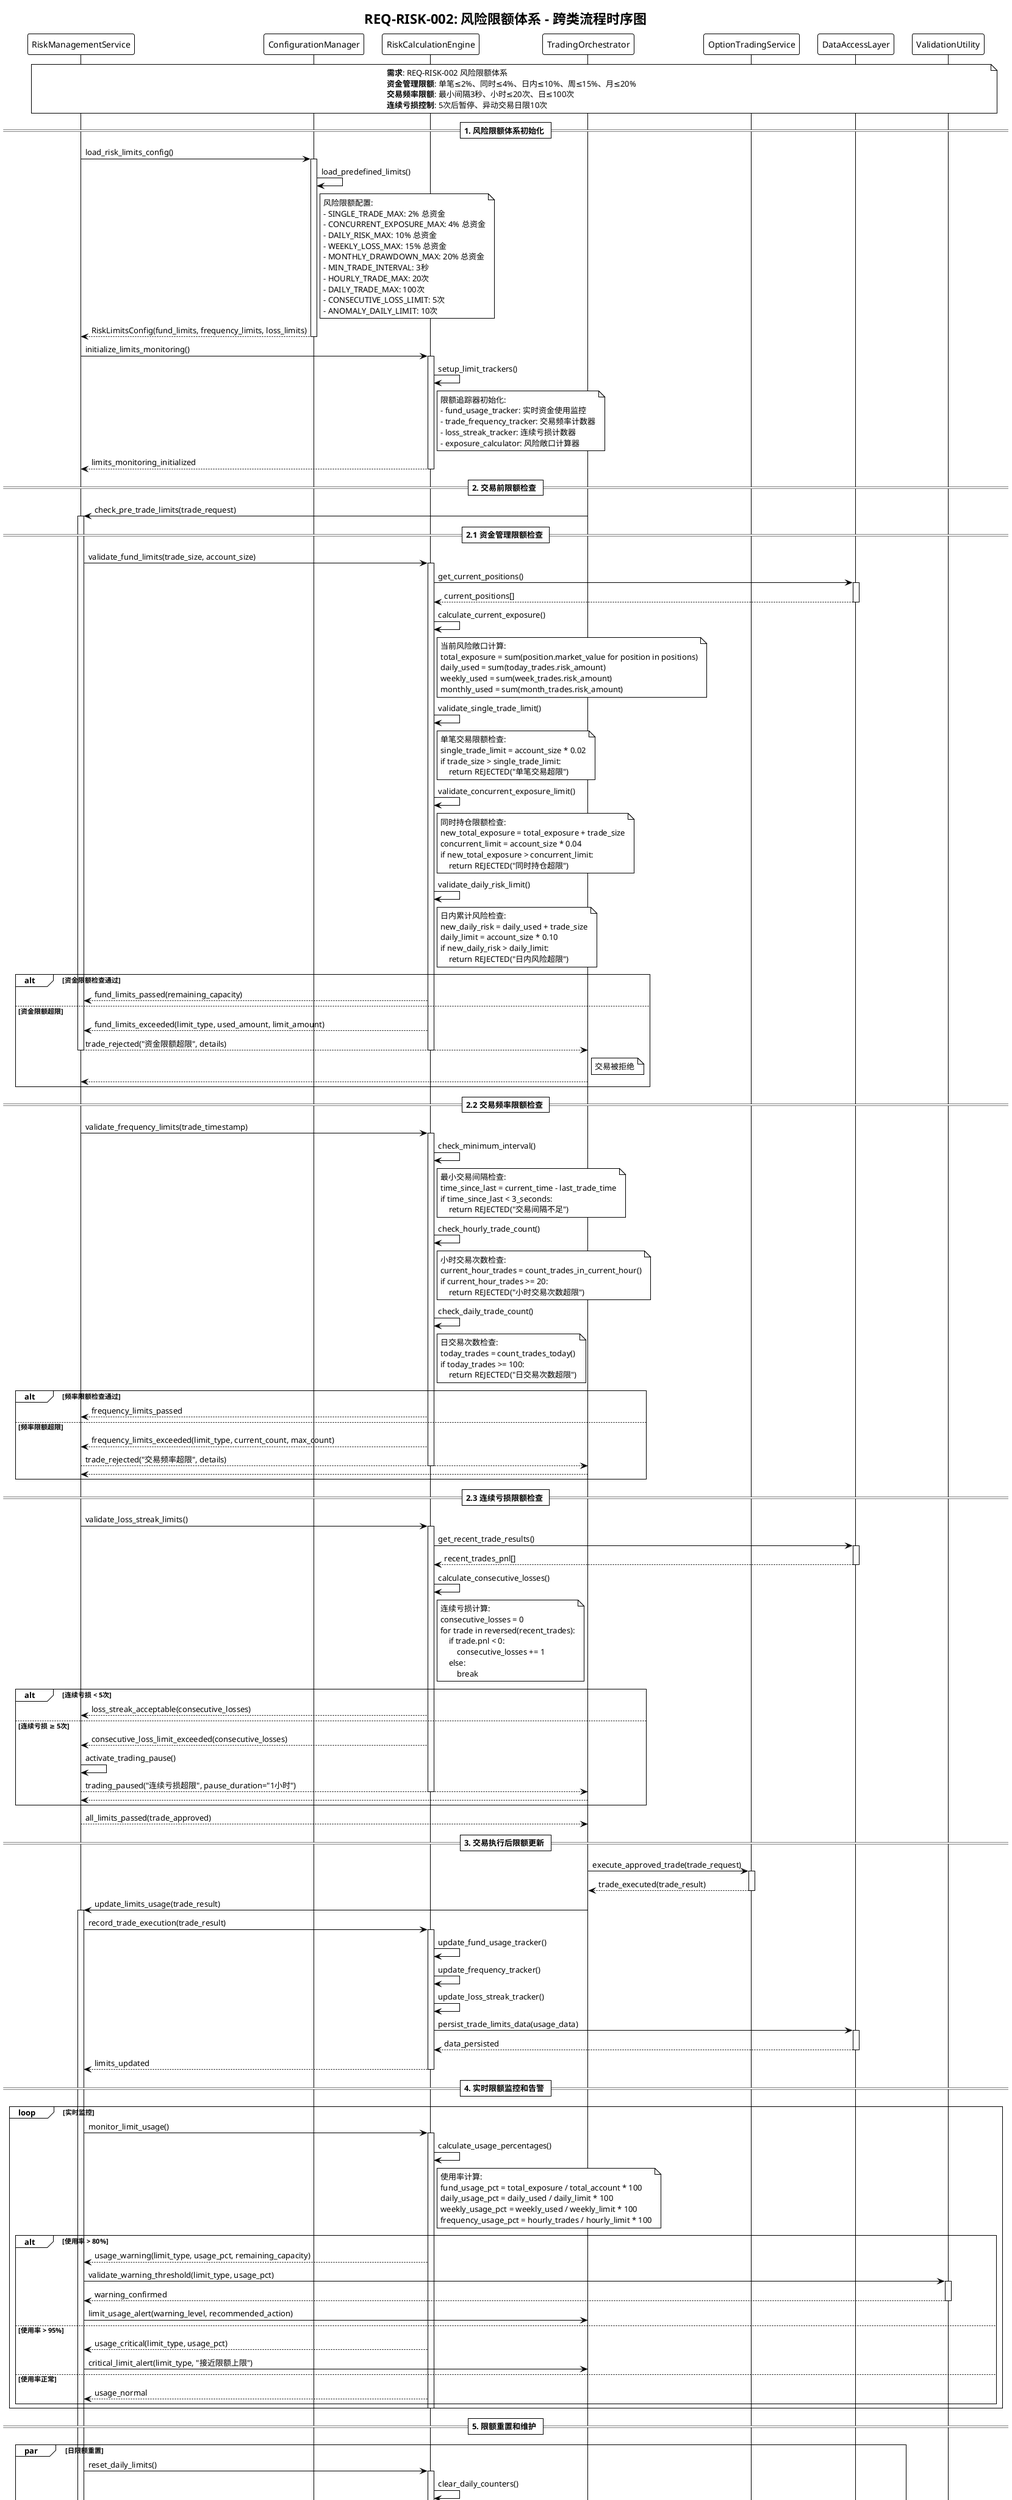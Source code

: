 @startuml REQ-RISK-002 风险限额体系流程时序图
!theme plain

title REQ-RISK-002: 风险限额体系 - 跨类流程时序图

participant "RiskManagementService" as RMS
participant "ConfigurationManager" as CM
participant "RiskCalculationEngine" as RCE
participant "TradingOrchestrator" as TO
participant "OptionTradingService" as OTS
participant "DataAccessLayer" as DAL
participant "ValidationUtility" as VU

note over RMS, VU
  **需求**: REQ-RISK-002 风险限额体系
  **资金管理限额**: 单笔≤2%、同时≤4%、日内≤10%、周≤15%、月≤20%
  **交易频率限额**: 最小间隔3秒、小时≤20次、日≤100次
  **连续亏损控制**: 5次后暂停、异动交易日限10次
end note

== 1. 风险限额体系初始化 ==

RMS -> CM: load_risk_limits_config()
activate CM

CM -> CM: load_predefined_limits()
note right CM
  风险限额配置:
  - SINGLE_TRADE_MAX: 2% 总资金
  - CONCURRENT_EXPOSURE_MAX: 4% 总资金
  - DAILY_RISK_MAX: 10% 总资金
  - WEEKLY_LOSS_MAX: 15% 总资金
  - MONTHLY_DRAWDOWN_MAX: 20% 总资金
  - MIN_TRADE_INTERVAL: 3秒
  - HOURLY_TRADE_MAX: 20次
  - DAILY_TRADE_MAX: 100次
  - CONSECUTIVE_LOSS_LIMIT: 5次
  - ANOMALY_DAILY_LIMIT: 10次
end note

CM --> RMS: RiskLimitsConfig(fund_limits, frequency_limits, loss_limits)
deactivate CM

RMS -> RCE: initialize_limits_monitoring()
activate RCE

RCE -> RCE: setup_limit_trackers()
note right RCE
  限额追踪器初始化:
  - fund_usage_tracker: 实时资金使用监控
  - trade_frequency_tracker: 交易频率计数器
  - loss_streak_tracker: 连续亏损计数器
  - exposure_calculator: 风险敞口计算器
end note

RCE --> RMS: limits_monitoring_initialized
deactivate RCE

== 2. 交易前限额检查 ==

TO -> RMS: check_pre_trade_limits(trade_request)
activate RMS

== 2.1 资金管理限额检查 ==

RMS -> RCE: validate_fund_limits(trade_size, account_size)
activate RCE

RCE -> DAL: get_current_positions()
activate DAL
DAL --> RCE: current_positions[]
deactivate DAL

RCE -> RCE: calculate_current_exposure()
note right RCE
  当前风险敞口计算:
  total_exposure = sum(position.market_value for position in positions)
  daily_used = sum(today_trades.risk_amount)
  weekly_used = sum(week_trades.risk_amount)
  monthly_used = sum(month_trades.risk_amount)
end note

RCE -> RCE: validate_single_trade_limit()
note right RCE
  单笔交易限额检查:
  single_trade_limit = account_size * 0.02
  if trade_size > single_trade_limit:
      return REJECTED("单笔交易超限")
end note

RCE -> RCE: validate_concurrent_exposure_limit()
note right RCE
  同时持仓限额检查:
  new_total_exposure = total_exposure + trade_size
  concurrent_limit = account_size * 0.04
  if new_total_exposure > concurrent_limit:
      return REJECTED("同时持仓超限")
end note

RCE -> RCE: validate_daily_risk_limit()
note right RCE
  日内累计风险检查:
  new_daily_risk = daily_used + trade_size
  daily_limit = account_size * 0.10
  if new_daily_risk > daily_limit:
      return REJECTED("日内风险超限")
end note

alt 资金限额检查通过
    RCE --> RMS: fund_limits_passed(remaining_capacity)
else 资金限额超限
    RCE --> RMS: fund_limits_exceeded(limit_type, used_amount, limit_amount)
    RMS --> TO: trade_rejected("资金限额超限", details)
    deactivate RCE
    deactivate RMS
    note right TO: 交易被拒绝
    return
end
deactivate RCE

== 2.2 交易频率限额检查 ==

RMS -> RCE: validate_frequency_limits(trade_timestamp)
activate RCE

RCE -> RCE: check_minimum_interval()
note right RCE
  最小交易间隔检查:
  time_since_last = current_time - last_trade_time
  if time_since_last < 3_seconds:
      return REJECTED("交易间隔不足")
end note

RCE -> RCE: check_hourly_trade_count()
note right RCE
  小时交易次数检查:
  current_hour_trades = count_trades_in_current_hour()
  if current_hour_trades >= 20:
      return REJECTED("小时交易次数超限")
end note

RCE -> RCE: check_daily_trade_count()
note right RCE
  日交易次数检查:
  today_trades = count_trades_today()
  if today_trades >= 100:
      return REJECTED("日交易次数超限")
end note

alt 频率限额检查通过
    RCE --> RMS: frequency_limits_passed
else 频率限额超限
    RCE --> RMS: frequency_limits_exceeded(limit_type, current_count, max_count)
    RMS --> TO: trade_rejected("交易频率超限", details)
    deactivate RCE
    deactivate RMS
    return
end
deactivate RCE

== 2.3 连续亏损限额检查 ==

RMS -> RCE: validate_loss_streak_limits()
activate RCE

RCE -> DAL: get_recent_trade_results()
activate DAL
DAL --> RCE: recent_trades_pnl[]
deactivate DAL

RCE -> RCE: calculate_consecutive_losses()
note right RCE
  连续亏损计算:
  consecutive_losses = 0
  for trade in reversed(recent_trades):
      if trade.pnl < 0:
          consecutive_losses += 1
      else:
          break
end note

alt 连续亏损 < 5次
    RCE --> RMS: loss_streak_acceptable(consecutive_losses)
else 连续亏损 ≥ 5次
    RCE --> RMS: consecutive_loss_limit_exceeded(consecutive_losses)
    RMS -> RMS: activate_trading_pause()
    RMS --> TO: trading_paused("连续亏损超限", pause_duration="1小时")
    deactivate RCE
    deactivate RMS
    return
end
deactivate RCE

RMS --> TO: all_limits_passed(trade_approved)
deactivate RMS

== 3. 交易执行后限额更新 ==

TO -> OTS: execute_approved_trade(trade_request)
activate OTS
OTS --> TO: trade_executed(trade_result)
deactivate OTS

TO -> RMS: update_limits_usage(trade_result)
activate RMS

RMS -> RCE: record_trade_execution(trade_result)
activate RCE

RCE -> RCE: update_fund_usage_tracker()
RCE -> RCE: update_frequency_tracker()
RCE -> RCE: update_loss_streak_tracker()

RCE -> DAL: persist_trade_limits_data(usage_data)
activate DAL
DAL --> RCE: data_persisted
deactivate DAL

RCE --> RMS: limits_updated
deactivate RCE

== 4. 实时限额监控和告警 ==

loop 实时监控
    RMS -> RCE: monitor_limit_usage()
    activate RCE
    
    RCE -> RCE: calculate_usage_percentages()
    note right RCE
      使用率计算:
      fund_usage_pct = total_exposure / total_account * 100
      daily_usage_pct = daily_used / daily_limit * 100
      weekly_usage_pct = weekly_used / weekly_limit * 100
      frequency_usage_pct = hourly_trades / hourly_limit * 100
    end note
    
    alt 使用率 > 80%
        RCE --> RMS: usage_warning(limit_type, usage_pct, remaining_capacity)
        
        RMS -> VU: validate_warning_threshold(limit_type, usage_pct)
        activate VU
        VU --> RMS: warning_confirmed
        deactivate VU
        
        RMS -> TO: limit_usage_alert(warning_level, recommended_action)
        
    else 使用率 > 95%
        RCE --> RMS: usage_critical(limit_type, usage_pct)
        
        RMS -> TO: critical_limit_alert(limit_type, "接近限额上限")
        
    else 使用率正常
        RCE --> RMS: usage_normal
    end
    deactivate RCE
end

== 5. 限额重置和维护 ==

par 日限额重置
    RMS -> RCE: reset_daily_limits()
    activate RCE
    RCE -> RCE: clear_daily_counters()
    RCE -> DAL: archive_daily_data()
    activate DAL
    DAL --> RCE: daily_data_archived
    deactivate DAL
    RCE --> RMS: daily_limits_reset
    deactivate RCE

else 周限额重置
    RMS -> RCE: reset_weekly_limits()
    activate RCE
    RCE -> RCE: clear_weekly_counters()
    RCE -> DAL: archive_weekly_data()
    activate DAL
    DAL --> RCE: weekly_data_archived
    deactivate DAL
    RCE --> RMS: weekly_limits_reset
    deactivate RCE

else 月限额重置
    RMS -> RCE: reset_monthly_limits()
    activate RCE
    RCE -> RCE: clear_monthly_counters()
    RCE -> DAL: archive_monthly_data()
    activate DAL
    DAL --> RCE: monthly_data_archived
    deactivate DAL
    RCE --> RMS: monthly_limits_reset
    deactivate RCE
end

RMS --> TO: limit_system_maintained
deactivate RMS

note over RMS, VU
  **验收标准**:
  ✓ 限额检查准确率100%
  ✓ 超限自动阻止交易
  ✓ 限额使用率实时显示
  ✓ 支持限额参数动态调整
end note

@enduml
